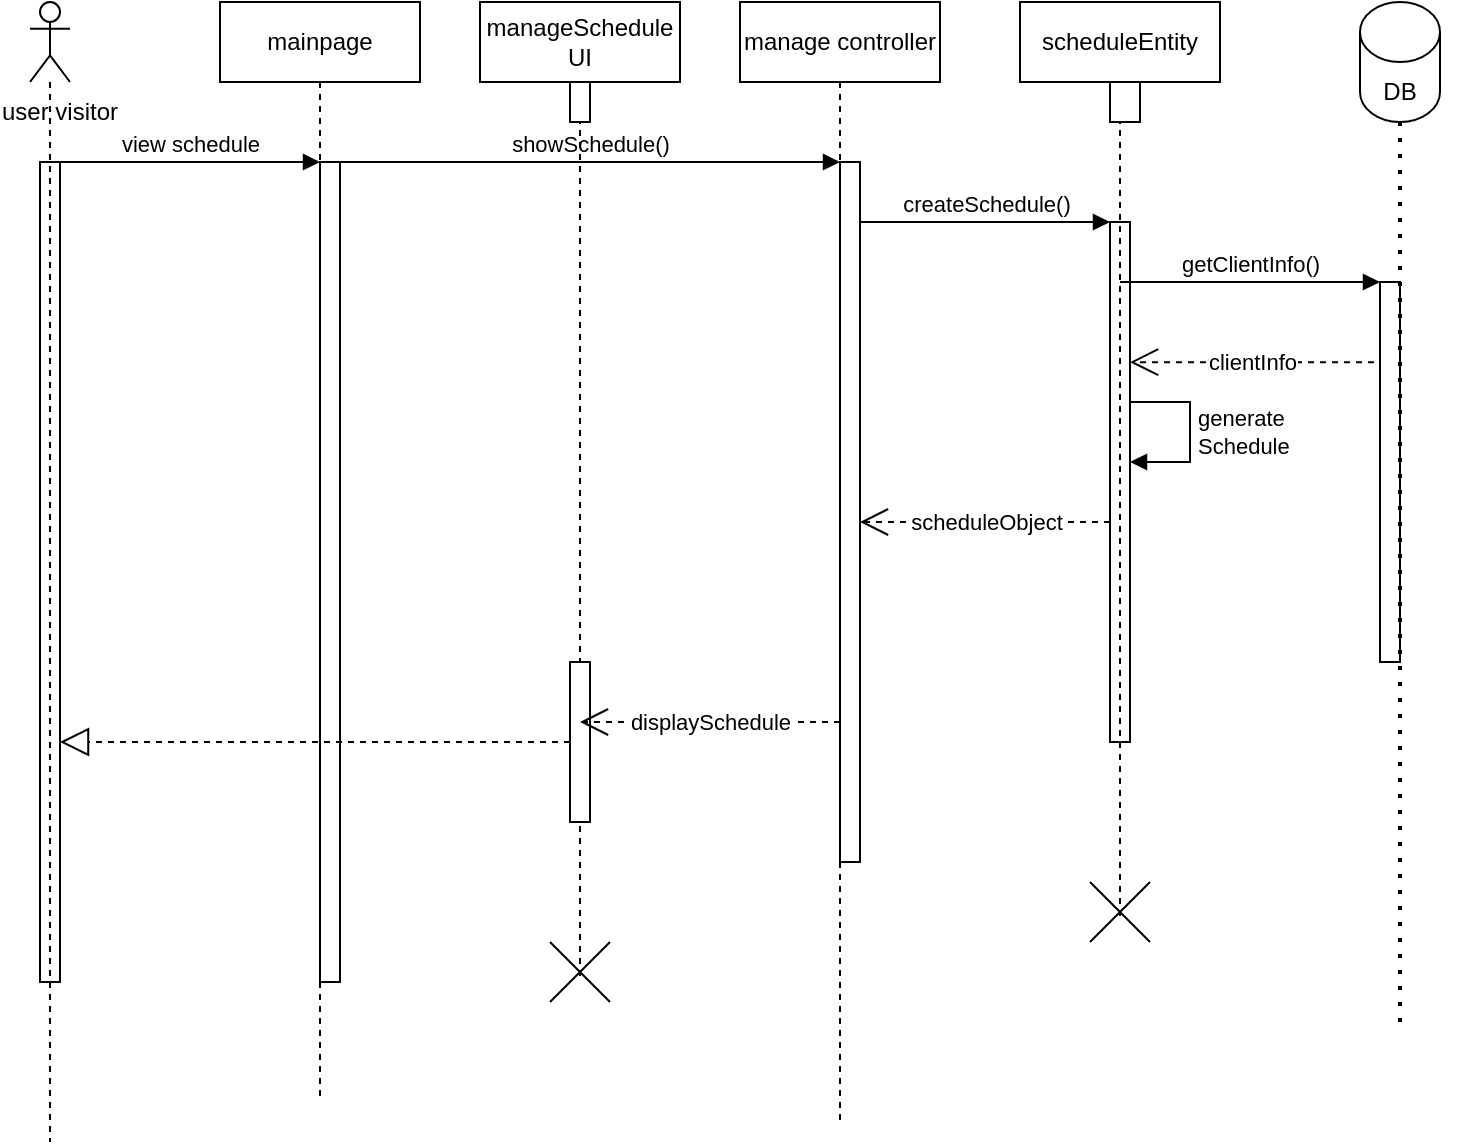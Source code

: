 <mxfile version="26.2.2">
  <diagram name="Page-1" id="2YBvvXClWsGukQMizWep">
    <mxGraphModel dx="858" dy="521" grid="1" gridSize="10" guides="1" tooltips="1" connect="1" arrows="1" fold="1" page="1" pageScale="1" pageWidth="850" pageHeight="1100" background="none" math="0" shadow="0">
      <root>
        <mxCell id="0" />
        <mxCell id="1" parent="0" />
        <mxCell id="hS0zpcXdHkR7CHgxD0n5-2" value="" style="html=1;points=[[0,0,0,0,5],[0,1,0,0,-5],[1,0,0,0,5],[1,1,0,0,-5]];perimeter=orthogonalPerimeter;outlineConnect=0;targetShapes=umlLifeline;portConstraint=eastwest;newEdgeStyle={&quot;curved&quot;:0,&quot;rounded&quot;:0};" vertex="1" parent="1">
          <mxGeometry x="20" y="100" width="10" height="410" as="geometry" />
        </mxCell>
        <mxCell id="hS0zpcXdHkR7CHgxD0n5-5" value="view schedule" style="html=1;verticalAlign=bottom;endArrow=block;curved=0;rounded=0;" edge="1" parent="1" target="hS0zpcXdHkR7CHgxD0n5-6">
          <mxGeometry width="80" relative="1" as="geometry">
            <mxPoint x="30" y="100" as="sourcePoint" />
            <mxPoint x="160" y="100" as="targetPoint" />
          </mxGeometry>
        </mxCell>
        <mxCell id="hS0zpcXdHkR7CHgxD0n5-6" value="" style="html=1;points=[[0,0,0,0,5],[0,1,0,0,-5],[1,0,0,0,5],[1,1,0,0,-5]];perimeter=orthogonalPerimeter;outlineConnect=0;targetShapes=umlLifeline;portConstraint=eastwest;newEdgeStyle={&quot;curved&quot;:0,&quot;rounded&quot;:0};" vertex="1" parent="1">
          <mxGeometry x="160" y="100" width="10" height="410" as="geometry" />
        </mxCell>
        <mxCell id="hS0zpcXdHkR7CHgxD0n5-7" value="showSchedule()" style="html=1;verticalAlign=bottom;endArrow=block;curved=0;rounded=0;" edge="1" parent="1" target="hS0zpcXdHkR7CHgxD0n5-8">
          <mxGeometry width="80" relative="1" as="geometry">
            <mxPoint x="170" y="100" as="sourcePoint" />
            <mxPoint x="250" y="100" as="targetPoint" />
          </mxGeometry>
        </mxCell>
        <mxCell id="hS0zpcXdHkR7CHgxD0n5-8" value="" style="html=1;points=[[0,0,0,0,5],[0,1,0,0,-5],[1,0,0,0,5],[1,1,0,0,-5]];perimeter=orthogonalPerimeter;outlineConnect=0;targetShapes=umlLifeline;portConstraint=eastwest;newEdgeStyle={&quot;curved&quot;:0,&quot;rounded&quot;:0};" vertex="1" parent="1">
          <mxGeometry x="420" y="100" width="10" height="350" as="geometry" />
        </mxCell>
        <mxCell id="hS0zpcXdHkR7CHgxD0n5-9" value="createSchedule()" style="html=1;verticalAlign=bottom;endArrow=block;curved=0;rounded=0;" edge="1" parent="1" target="hS0zpcXdHkR7CHgxD0n5-10">
          <mxGeometry width="80" relative="1" as="geometry">
            <mxPoint x="430" y="130" as="sourcePoint" />
            <mxPoint x="560" y="130" as="targetPoint" />
          </mxGeometry>
        </mxCell>
        <mxCell id="hS0zpcXdHkR7CHgxD0n5-10" value="" style="html=1;points=[[0,0,0,0,5],[0,1,0,0,-5],[1,0,0,0,5],[1,1,0,0,-5]];perimeter=orthogonalPerimeter;outlineConnect=0;targetShapes=umlLifeline;portConstraint=eastwest;newEdgeStyle={&quot;curved&quot;:0,&quot;rounded&quot;:0};" vertex="1" parent="1">
          <mxGeometry x="555" y="130" width="10" height="260" as="geometry" />
        </mxCell>
        <mxCell id="hS0zpcXdHkR7CHgxD0n5-11" value="getClientInfo()" style="html=1;verticalAlign=bottom;endArrow=block;curved=0;rounded=0;" edge="1" parent="1" target="hS0zpcXdHkR7CHgxD0n5-12">
          <mxGeometry width="80" relative="1" as="geometry">
            <mxPoint x="560" y="160" as="sourcePoint" />
            <mxPoint x="640" y="160" as="targetPoint" />
          </mxGeometry>
        </mxCell>
        <mxCell id="hS0zpcXdHkR7CHgxD0n5-14" value="manageSchedule UI" style="shape=umlLifeline;perimeter=lifelinePerimeter;whiteSpace=wrap;html=1;container=1;dropTarget=0;collapsible=0;recursiveResize=0;outlineConnect=0;portConstraint=eastwest;newEdgeStyle={&quot;curved&quot;:0,&quot;rounded&quot;:0};" vertex="1" parent="1">
          <mxGeometry x="240" y="20" width="100" height="490" as="geometry" />
        </mxCell>
        <mxCell id="hS0zpcXdHkR7CHgxD0n5-15" value="" style="html=1;points=[[0,0,0,0,5],[0,1,0,0,-5],[1,0,0,0,5],[1,1,0,0,-5]];perimeter=orthogonalPerimeter;outlineConnect=0;targetShapes=umlLifeline;portConstraint=eastwest;newEdgeStyle={&quot;curved&quot;:0,&quot;rounded&quot;:0};" vertex="1" parent="hS0zpcXdHkR7CHgxD0n5-14">
          <mxGeometry x="45" y="330" width="10" height="80" as="geometry" />
        </mxCell>
        <mxCell id="hS0zpcXdHkR7CHgxD0n5-13" value="" style="endArrow=block;dashed=1;endFill=0;endSize=12;html=1;rounded=0;" edge="1" parent="1" source="hS0zpcXdHkR7CHgxD0n5-15" target="hS0zpcXdHkR7CHgxD0n5-2">
          <mxGeometry width="160" relative="1" as="geometry">
            <mxPoint x="279.5" y="390" as="sourcePoint" />
            <mxPoint x="180" y="390" as="targetPoint" />
          </mxGeometry>
        </mxCell>
        <mxCell id="hS0zpcXdHkR7CHgxD0n5-16" value="displaySchedule" style="endArrow=open;endSize=12;dashed=1;html=1;rounded=0;" edge="1" parent="1">
          <mxGeometry width="160" relative="1" as="geometry">
            <mxPoint x="420" y="380" as="sourcePoint" />
            <mxPoint x="290" y="380" as="targetPoint" />
          </mxGeometry>
        </mxCell>
        <mxCell id="hS0zpcXdHkR7CHgxD0n5-17" value="scheduleObject" style="endArrow=open;endSize=12;dashed=1;html=1;rounded=0;" edge="1" parent="1">
          <mxGeometry width="160" relative="1" as="geometry">
            <mxPoint x="555" y="280" as="sourcePoint" />
            <mxPoint x="430" y="280" as="targetPoint" />
          </mxGeometry>
        </mxCell>
        <mxCell id="hS0zpcXdHkR7CHgxD0n5-18" value="clientInfo" style="endArrow=open;endSize=12;dashed=1;html=1;rounded=0;exitX=-0.3;exitY=0.211;exitDx=0;exitDy=0;exitPerimeter=0;" edge="1" parent="1" source="hS0zpcXdHkR7CHgxD0n5-12" target="hS0zpcXdHkR7CHgxD0n5-10">
          <mxGeometry width="160" relative="1" as="geometry">
            <mxPoint x="660" y="200" as="sourcePoint" />
            <mxPoint x="570" y="200" as="targetPoint" />
          </mxGeometry>
        </mxCell>
        <mxCell id="hS0zpcXdHkR7CHgxD0n5-24" value="generate&lt;div&gt;Schedule&lt;/div&gt;" style="html=1;align=left;spacingLeft=2;endArrow=block;rounded=0;edgeStyle=orthogonalEdgeStyle;curved=0;rounded=0;" edge="1" target="hS0zpcXdHkR7CHgxD0n5-10" parent="1">
          <mxGeometry relative="1" as="geometry">
            <mxPoint x="565" y="220" as="sourcePoint" />
            <Array as="points">
              <mxPoint x="595" y="220" />
              <mxPoint x="595" y="250" />
            </Array>
            <mxPoint x="570" y="250" as="targetPoint" />
          </mxGeometry>
        </mxCell>
        <mxCell id="hS0zpcXdHkR7CHgxD0n5-27" value="mainpage" style="shape=umlLifeline;perimeter=lifelinePerimeter;whiteSpace=wrap;html=1;container=1;dropTarget=0;collapsible=0;recursiveResize=0;outlineConnect=0;portConstraint=eastwest;newEdgeStyle={&quot;curved&quot;:0,&quot;rounded&quot;:0};" vertex="1" parent="1">
          <mxGeometry x="110" y="20" width="100" height="550" as="geometry" />
        </mxCell>
        <mxCell id="hS0zpcXdHkR7CHgxD0n5-28" value="manage controller" style="shape=umlLifeline;perimeter=lifelinePerimeter;whiteSpace=wrap;html=1;container=1;dropTarget=0;collapsible=0;recursiveResize=0;outlineConnect=0;portConstraint=eastwest;newEdgeStyle={&quot;curved&quot;:0,&quot;rounded&quot;:0};" vertex="1" parent="1">
          <mxGeometry x="370" y="20" width="100" height="560" as="geometry" />
        </mxCell>
        <mxCell id="hS0zpcXdHkR7CHgxD0n5-29" value="scheduleEntity" style="shape=umlLifeline;perimeter=lifelinePerimeter;whiteSpace=wrap;html=1;container=1;dropTarget=0;collapsible=0;recursiveResize=0;outlineConnect=0;portConstraint=eastwest;newEdgeStyle={&quot;curved&quot;:0,&quot;rounded&quot;:0};size=40;" vertex="1" parent="1">
          <mxGeometry x="510" y="20" width="100" height="460" as="geometry" />
        </mxCell>
        <mxCell id="hS0zpcXdHkR7CHgxD0n5-30" value="" style="shape=umlLifeline;perimeter=lifelinePerimeter;whiteSpace=wrap;html=1;container=1;dropTarget=0;collapsible=0;recursiveResize=0;outlineConnect=0;portConstraint=eastwest;newEdgeStyle={&quot;curved&quot;:0,&quot;rounded&quot;:0};participant=umlActor;" vertex="1" parent="1">
          <mxGeometry x="15" y="20" width="20" height="570" as="geometry" />
        </mxCell>
        <mxCell id="hS0zpcXdHkR7CHgxD0n5-31" value="" style="html=1;rounded=0;" vertex="1" parent="1">
          <mxGeometry x="285" y="60" width="10" height="20" as="geometry" />
        </mxCell>
        <mxCell id="hS0zpcXdHkR7CHgxD0n5-40" value="" style="html=1;rounded=0;" vertex="1" parent="1">
          <mxGeometry x="555" y="60" width="15" height="20" as="geometry" />
        </mxCell>
        <mxCell id="hS0zpcXdHkR7CHgxD0n5-44" value="" style="shape=umlDestroy;whiteSpace=wrap;html=1;strokeWidth=1;targetShapes=umlLifeline;shadow=0;" vertex="1" parent="1">
          <mxGeometry x="275" y="490" width="30" height="30" as="geometry" />
        </mxCell>
        <mxCell id="hS0zpcXdHkR7CHgxD0n5-45" value="" style="shape=umlDestroy;whiteSpace=wrap;html=1;strokeWidth=1;targetShapes=umlLifeline;shadow=0;" vertex="1" parent="1">
          <mxGeometry x="545" y="460" width="30" height="30" as="geometry" />
        </mxCell>
        <mxCell id="hS0zpcXdHkR7CHgxD0n5-48" value="user visitor" style="text;html=1;align=center;verticalAlign=middle;whiteSpace=wrap;rounded=0;strokeWidth=13;" vertex="1" parent="1">
          <mxGeometry y="60" width="60" height="30" as="geometry" />
        </mxCell>
        <mxCell id="hS0zpcXdHkR7CHgxD0n5-12" value="" style="html=1;points=[[0,0,0,0,5],[0,1,0,0,-5],[1,0,0,0,5],[1,1,0,0,-5]];perimeter=orthogonalPerimeter;outlineConnect=0;targetShapes=umlLifeline;portConstraint=eastwest;newEdgeStyle={&quot;curved&quot;:0,&quot;rounded&quot;:0};" vertex="1" parent="1">
          <mxGeometry x="690" y="160" width="10" height="190" as="geometry" />
        </mxCell>
        <mxCell id="hS0zpcXdHkR7CHgxD0n5-49" value="" style="shape=cylinder3;whiteSpace=wrap;html=1;boundedLbl=1;backgroundOutline=1;size=15;" vertex="1" parent="1">
          <mxGeometry x="680" y="20" width="40" height="60" as="geometry" />
        </mxCell>
        <mxCell id="hS0zpcXdHkR7CHgxD0n5-50" value="" style="endArrow=none;dashed=1;html=1;dashPattern=1 3;strokeWidth=2;rounded=0;entryX=0.5;entryY=1;entryDx=0;entryDy=0;entryPerimeter=0;" edge="1" parent="1" target="hS0zpcXdHkR7CHgxD0n5-49">
          <mxGeometry width="50" height="50" relative="1" as="geometry">
            <mxPoint x="700" y="530" as="sourcePoint" />
            <mxPoint x="740" y="110" as="targetPoint" />
          </mxGeometry>
        </mxCell>
        <mxCell id="hS0zpcXdHkR7CHgxD0n5-51" value="DB" style="text;html=1;align=center;verticalAlign=middle;whiteSpace=wrap;rounded=0;" vertex="1" parent="1">
          <mxGeometry x="670" y="50" width="60" height="30" as="geometry" />
        </mxCell>
      </root>
    </mxGraphModel>
  </diagram>
</mxfile>
